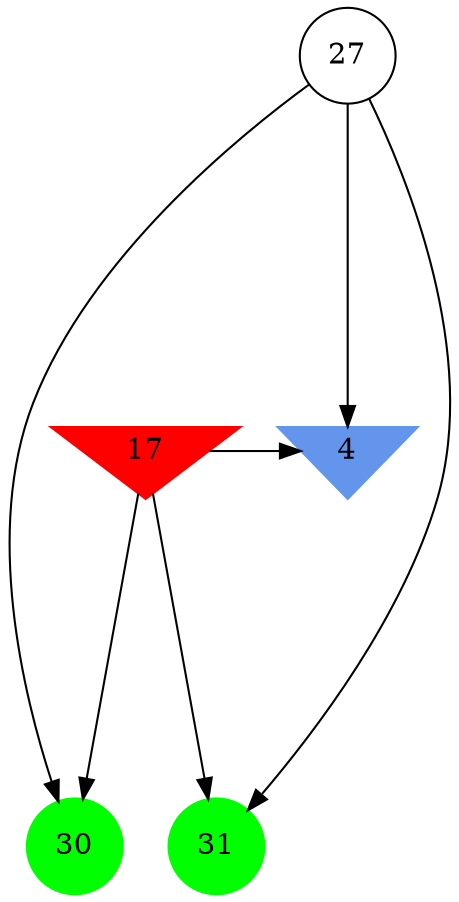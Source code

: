 digraph brain {
	ranksep=2.0;
	4 [shape=invtriangle,style=filled,color=cornflowerblue];
	17 [shape=invtriangle,style=filled,color=red];
	27 [shape=circle,color=black];
	30 [shape=circle,style=filled,color=green];
	31 [shape=circle,style=filled,color=green];
	17	->	31;
	17	->	4;
	17	->	30;
	27	->	31;
	27	->	4;
	27	->	30;
	{ rank=same; 4; 17; }
	{ rank=same; 27; }
	{ rank=same; 30; 31; }
}
